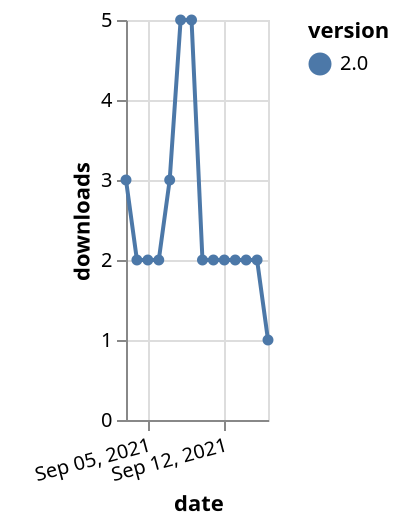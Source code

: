 {"$schema": "https://vega.github.io/schema/vega-lite/v5.json", "description": "A simple bar chart with embedded data.", "data": {"values": [{"date": "2021-09-03", "total": 2316, "delta": 3, "version": "2.0"}, {"date": "2021-09-04", "total": 2318, "delta": 2, "version": "2.0"}, {"date": "2021-09-05", "total": 2320, "delta": 2, "version": "2.0"}, {"date": "2021-09-06", "total": 2322, "delta": 2, "version": "2.0"}, {"date": "2021-09-07", "total": 2325, "delta": 3, "version": "2.0"}, {"date": "2021-09-08", "total": 2330, "delta": 5, "version": "2.0"}, {"date": "2021-09-09", "total": 2335, "delta": 5, "version": "2.0"}, {"date": "2021-09-10", "total": 2337, "delta": 2, "version": "2.0"}, {"date": "2021-09-11", "total": 2339, "delta": 2, "version": "2.0"}, {"date": "2021-09-12", "total": 2341, "delta": 2, "version": "2.0"}, {"date": "2021-09-13", "total": 2343, "delta": 2, "version": "2.0"}, {"date": "2021-09-14", "total": 2345, "delta": 2, "version": "2.0"}, {"date": "2021-09-15", "total": 2347, "delta": 2, "version": "2.0"}, {"date": "2021-09-16", "total": 2348, "delta": 1, "version": "2.0"}]}, "width": "container", "mark": {"type": "line", "point": {"filled": true}}, "encoding": {"x": {"field": "date", "type": "temporal", "timeUnit": "yearmonthdate", "title": "date", "axis": {"labelAngle": -15}}, "y": {"field": "delta", "type": "quantitative", "title": "downloads"}, "color": {"field": "version", "type": "nominal"}, "tooltip": {"field": "delta"}}}